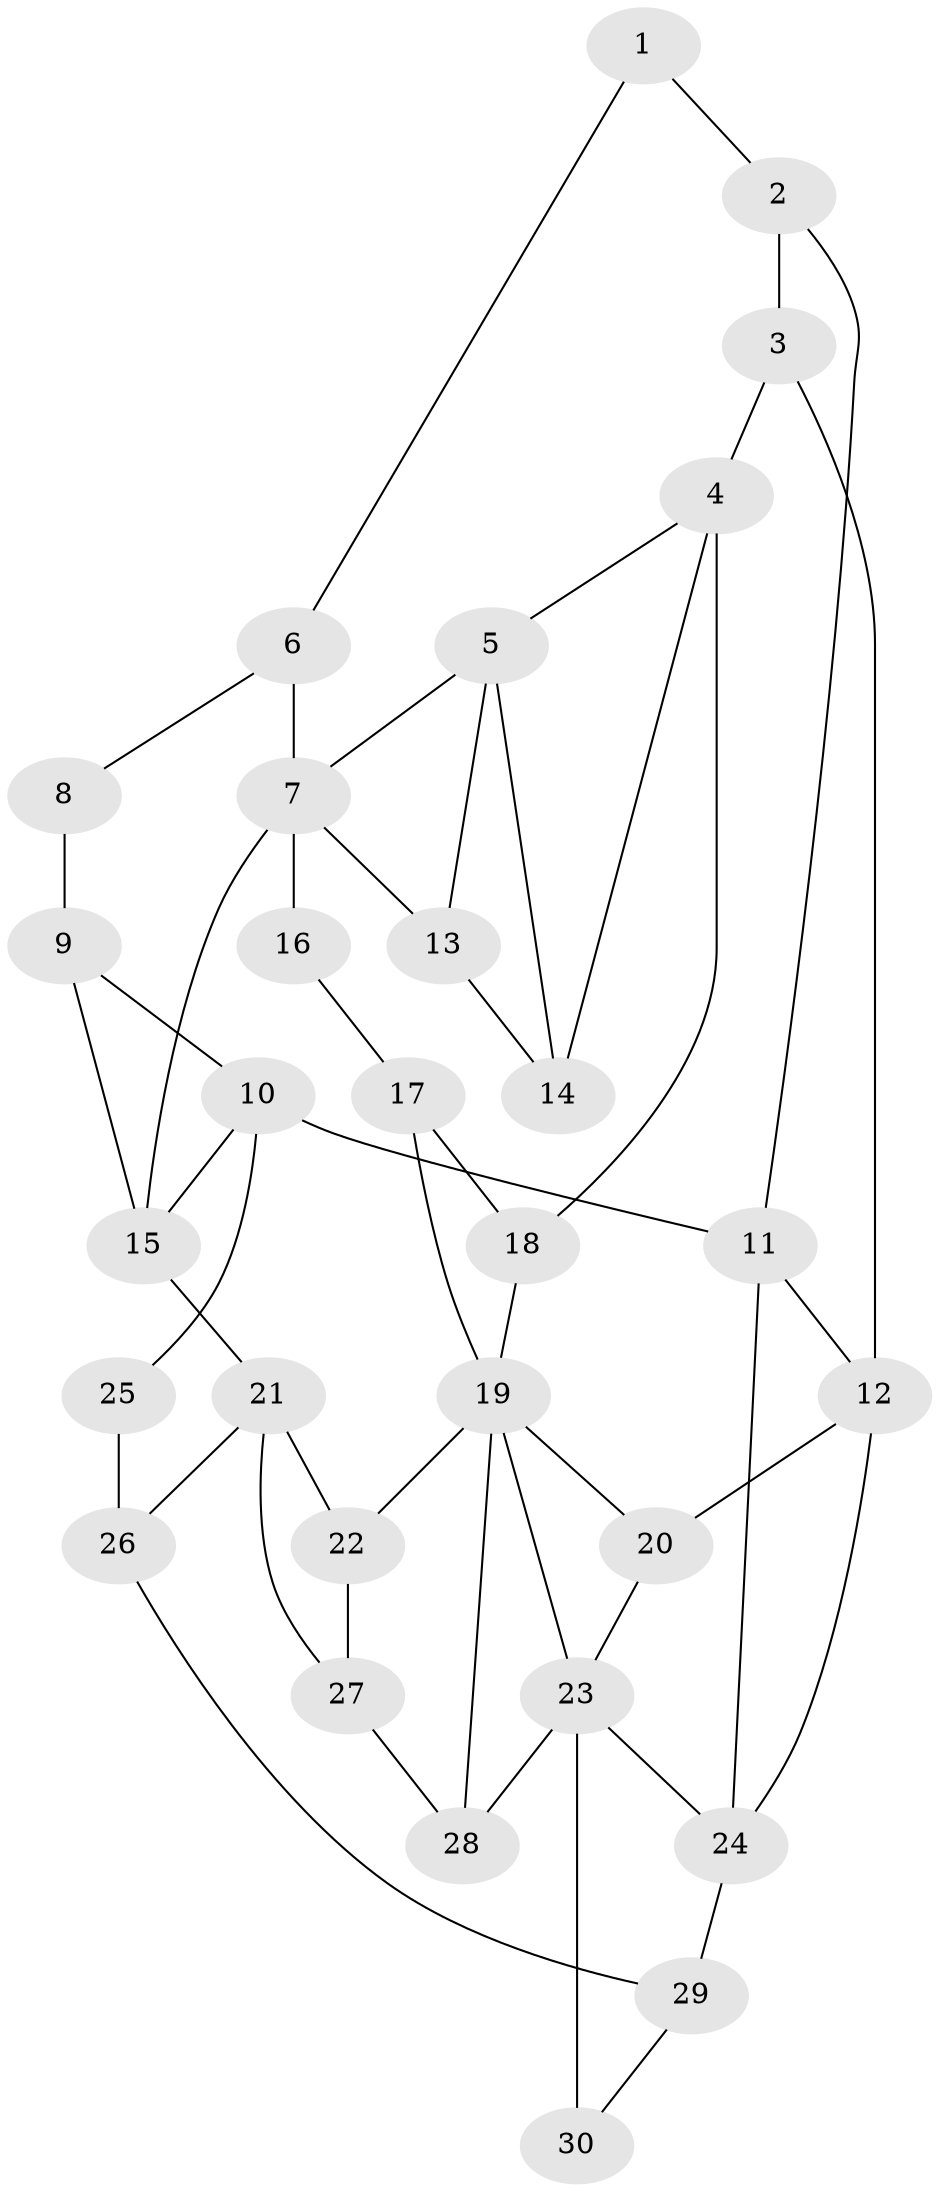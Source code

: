// original degree distribution, {3: 0.03333333333333333, 4: 0.25, 5: 0.5333333333333333, 6: 0.18333333333333332}
// Generated by graph-tools (version 1.1) at 2025/54/03/04/25 22:54:20]
// undirected, 30 vertices, 50 edges
graph export_dot {
  node [color=gray90,style=filled];
  1;
  2;
  3;
  4;
  5;
  6;
  7;
  8;
  9;
  10;
  11;
  12;
  13;
  14;
  15;
  16;
  17;
  18;
  19;
  20;
  21;
  22;
  23;
  24;
  25;
  26;
  27;
  28;
  29;
  30;
  1 -- 2 [weight=1.0];
  1 -- 6 [weight=1.0];
  2 -- 3 [weight=1.0];
  2 -- 11 [weight=1.0];
  3 -- 4 [weight=2.0];
  3 -- 12 [weight=2.0];
  4 -- 5 [weight=1.0];
  4 -- 14 [weight=1.0];
  4 -- 18 [weight=1.0];
  5 -- 7 [weight=1.0];
  5 -- 13 [weight=1.0];
  5 -- 14 [weight=1.0];
  6 -- 7 [weight=1.0];
  6 -- 8 [weight=1.0];
  7 -- 13 [weight=1.0];
  7 -- 15 [weight=1.0];
  7 -- 16 [weight=2.0];
  8 -- 9 [weight=2.0];
  9 -- 10 [weight=3.0];
  9 -- 15 [weight=1.0];
  10 -- 11 [weight=1.0];
  10 -- 15 [weight=1.0];
  10 -- 25 [weight=2.0];
  11 -- 12 [weight=1.0];
  11 -- 24 [weight=1.0];
  12 -- 20 [weight=2.0];
  12 -- 24 [weight=1.0];
  13 -- 14 [weight=1.0];
  15 -- 21 [weight=1.0];
  16 -- 17 [weight=1.0];
  17 -- 18 [weight=1.0];
  17 -- 19 [weight=1.0];
  18 -- 19 [weight=1.0];
  19 -- 20 [weight=1.0];
  19 -- 22 [weight=1.0];
  19 -- 23 [weight=1.0];
  19 -- 28 [weight=1.0];
  20 -- 23 [weight=1.0];
  21 -- 22 [weight=1.0];
  21 -- 26 [weight=2.0];
  21 -- 27 [weight=1.0];
  22 -- 27 [weight=1.0];
  23 -- 24 [weight=1.0];
  23 -- 28 [weight=1.0];
  23 -- 30 [weight=2.0];
  24 -- 29 [weight=1.0];
  25 -- 26 [weight=2.0];
  26 -- 29 [weight=3.0];
  27 -- 28 [weight=1.0];
  29 -- 30 [weight=1.0];
}
